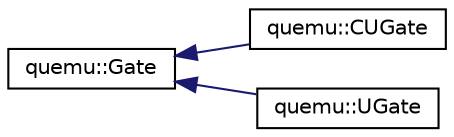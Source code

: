 digraph "Graphical Class Hierarchy"
{
 // LATEX_PDF_SIZE
  edge [fontname="Helvetica",fontsize="10",labelfontname="Helvetica",labelfontsize="10"];
  node [fontname="Helvetica",fontsize="10",shape=record];
  rankdir="LR";
  Node0 [label="quemu::Gate",height=0.2,width=0.4,color="black", fillcolor="white", style="filled",URL="$classquemu_1_1Gate.html",tooltip=" "];
  Node0 -> Node1 [dir="back",color="midnightblue",fontsize="10",style="solid",fontname="Helvetica"];
  Node1 [label="quemu::CUGate",height=0.2,width=0.4,color="black", fillcolor="white", style="filled",URL="$classquemu_1_1CUGate.html",tooltip=" "];
  Node0 -> Node2 [dir="back",color="midnightblue",fontsize="10",style="solid",fontname="Helvetica"];
  Node2 [label="quemu::UGate",height=0.2,width=0.4,color="black", fillcolor="white", style="filled",URL="$classquemu_1_1UGate.html",tooltip=" "];
}
